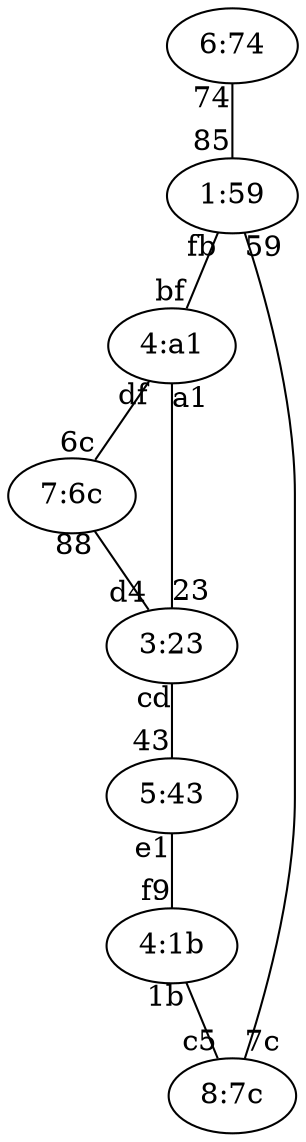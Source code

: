 graph{
	"6:74" -- "1:59" [headlabel="85", taillabel="74"]
	"1:59" -- "4:a1" [headlabel="bf", taillabel="fb"]
	"4:a1" -- "7:6c" [headlabel="6c", taillabel="df"]
	"7:6c" -- "3:23" [headlabel="d4", taillabel="88"]
	"3:23" -- "5:43" [headlabel="43", taillabel="cd"]
	"5:43" -- "4:1b" [headlabel="f9", taillabel="e1"]
	"4:1b" -- "8:7c" [headlabel="c5", taillabel="1b"]
	"3:23" -- "4:a1" [headlabel="a1", taillabel="23"]
	"8:7c" -- "1:59" [headlabel="59", taillabel="7c"]
}